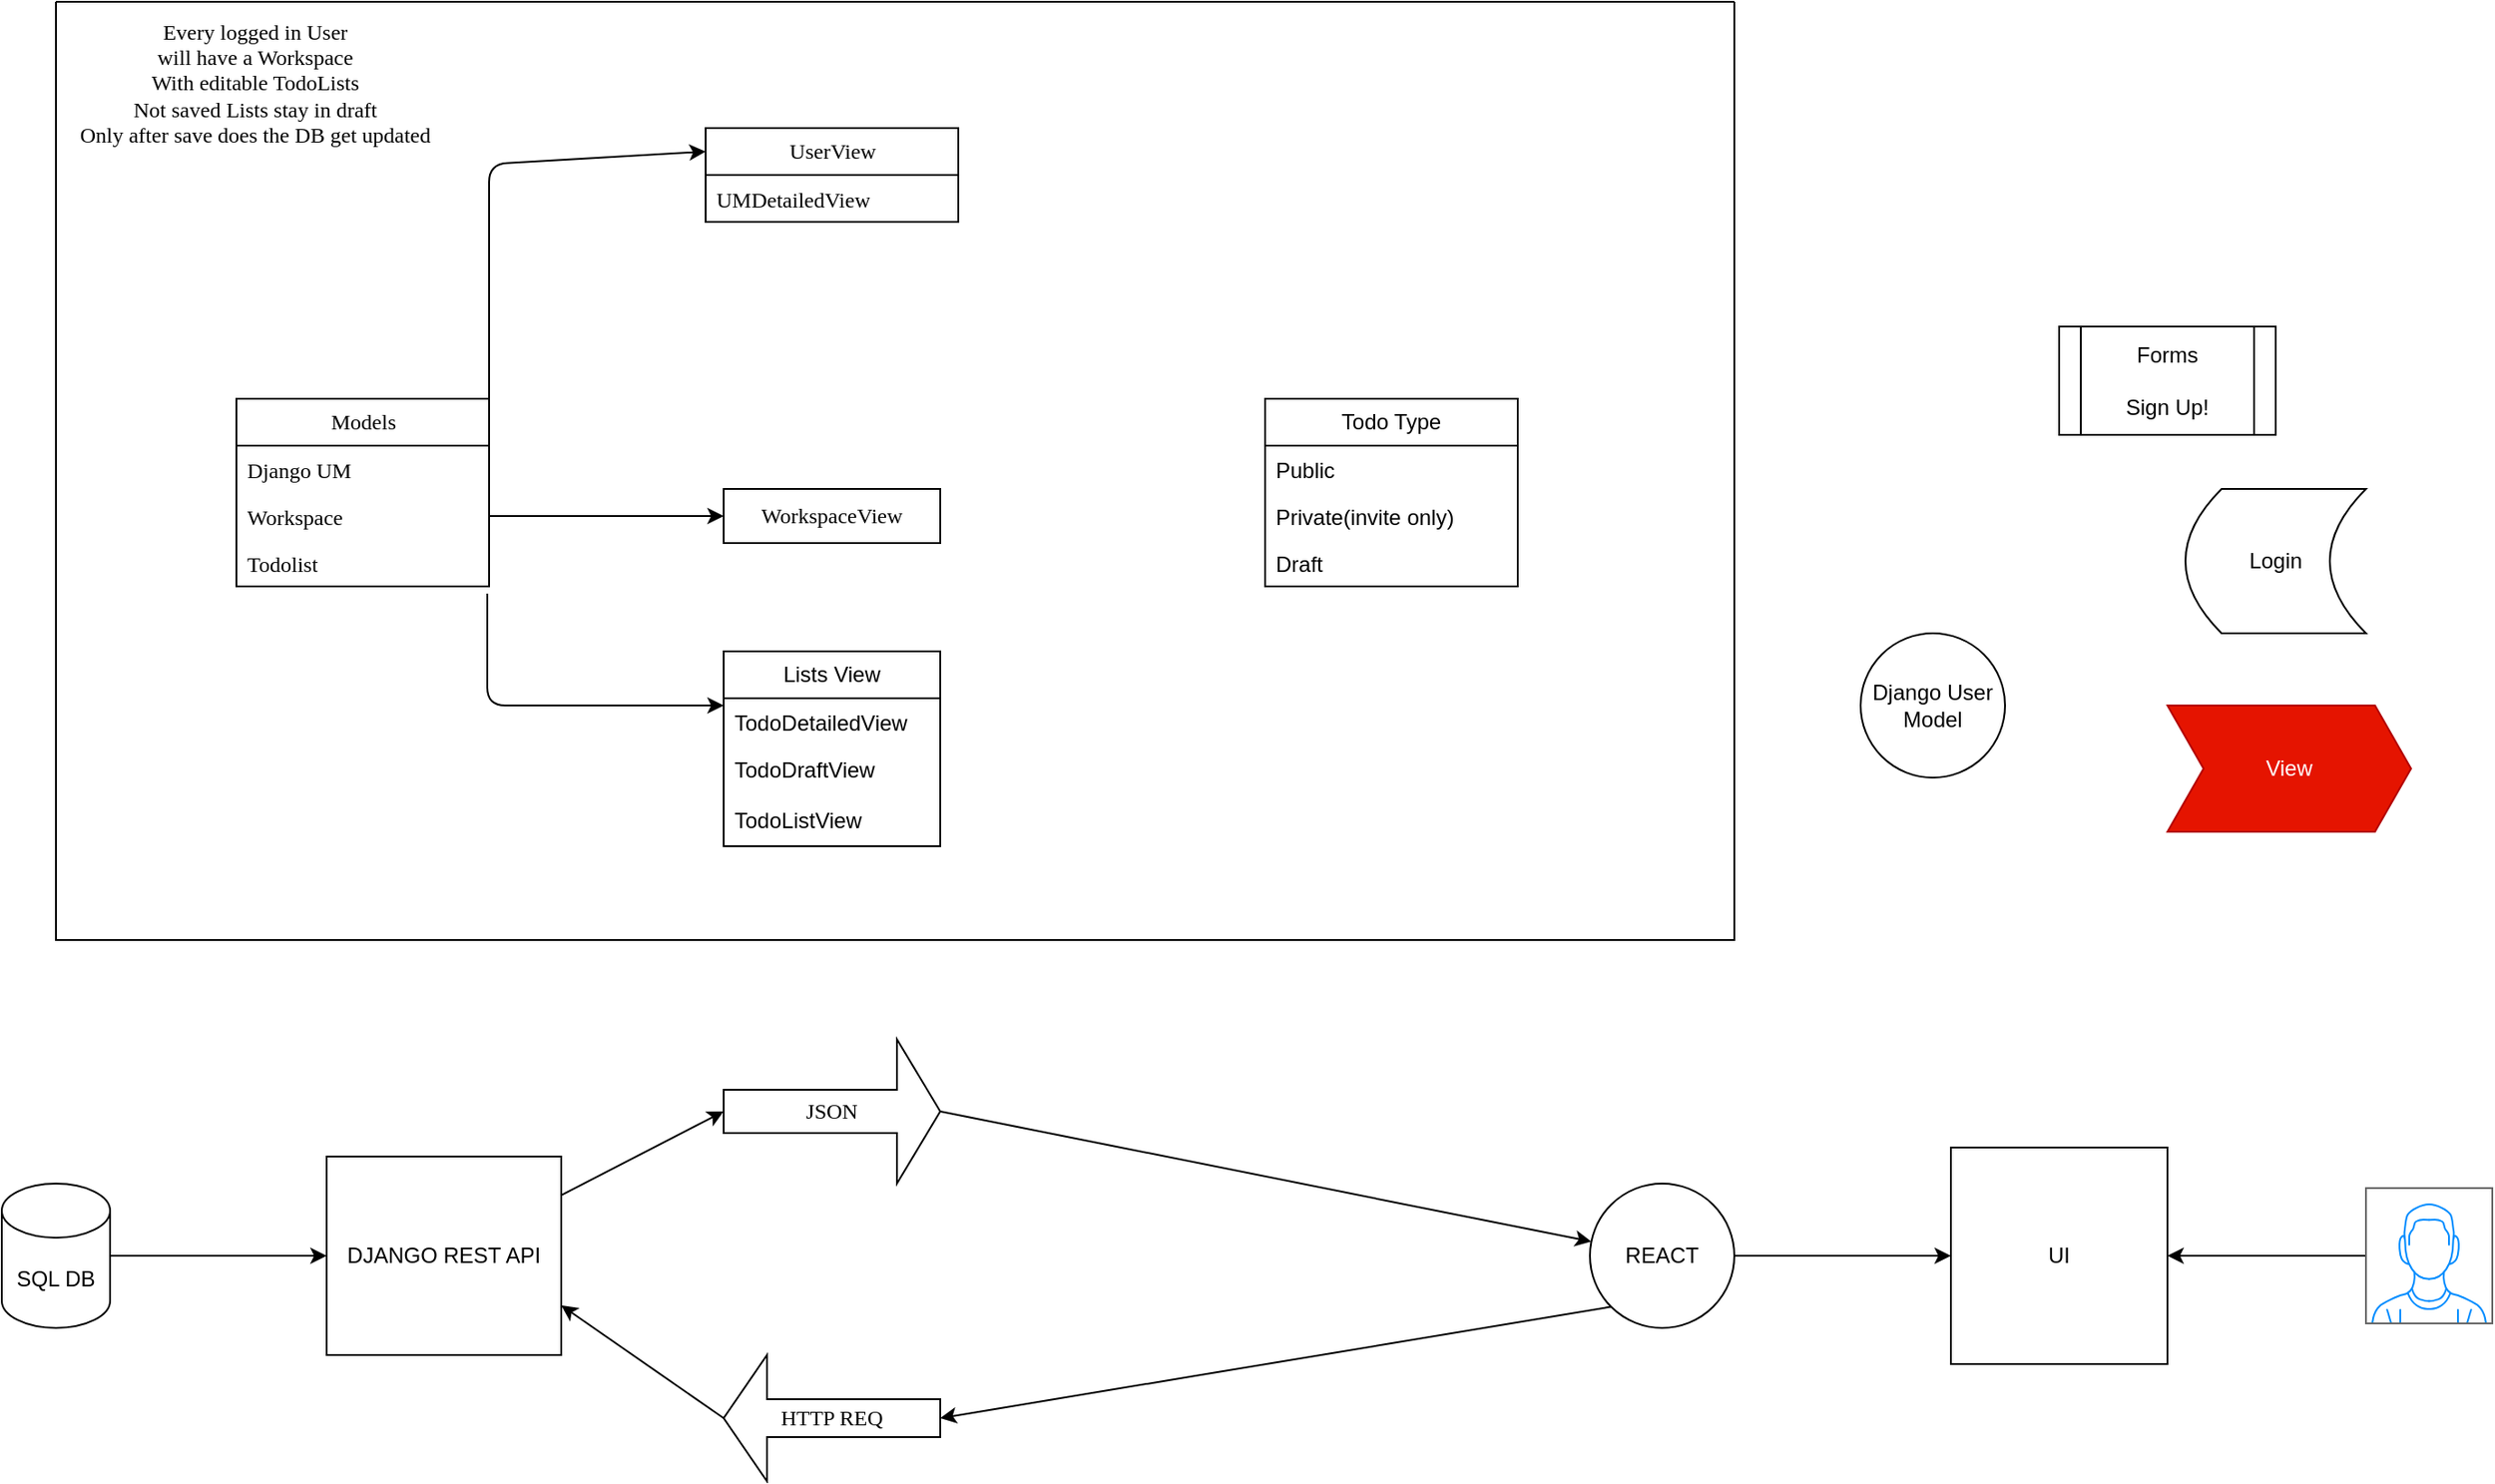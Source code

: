 <mxfile>
    <diagram name="Page-1" id="DZFJjUd3ljoXENZwl3Td">
        <mxGraphModel dx="1786" dy="1291" grid="1" gridSize="10" guides="1" tooltips="1" connect="1" arrows="1" fold="1" page="0" pageScale="1" pageWidth="850" pageHeight="1100" background="none" math="0" shadow="0">
            <root>
                <mxCell id="0"/>
                <mxCell id="1" parent="0"/>
                <mxCell id="9" value="" style="edgeStyle=none;html=1;" edge="1" parent="1" source="VBBlRLAb8-lXqyezA_-O-3" target="8">
                    <mxGeometry relative="1" as="geometry"/>
                </mxCell>
                <mxCell id="VBBlRLAb8-lXqyezA_-O-3" value="SQL DB" style="shape=cylinder3;whiteSpace=wrap;html=1;boundedLbl=1;backgroundOutline=1;size=15;rounded=0;" parent="1" vertex="1">
                    <mxGeometry x="-300" y="435" width="60" height="80" as="geometry"/>
                </mxCell>
                <mxCell id="VBBlRLAb8-lXqyezA_-O-4" value="&lt;div&gt;Django User Model&lt;/div&gt;" style="ellipse;whiteSpace=wrap;html=1;aspect=fixed;rounded=0;" parent="1" vertex="1">
                    <mxGeometry x="730" y="130" width="80" height="80" as="geometry"/>
                </mxCell>
                <mxCell id="VBBlRLAb8-lXqyezA_-O-6" value="View" style="shape=step;perimeter=stepPerimeter;whiteSpace=wrap;html=1;fixedSize=1;size=20;fillColor=#e51400;strokeColor=#B20000;fontColor=#ffffff;rounded=0;" parent="1" vertex="1">
                    <mxGeometry x="900" y="170" width="135" height="70" as="geometry"/>
                </mxCell>
                <mxCell id="VBBlRLAb8-lXqyezA_-O-9" value="&lt;div&gt;UI&lt;/div&gt;" style="whiteSpace=wrap;html=1;aspect=fixed;rounded=0;" parent="1" vertex="1">
                    <mxGeometry x="780" y="415" width="120" height="120" as="geometry"/>
                </mxCell>
                <mxCell id="VBBlRLAb8-lXqyezA_-O-10" value="&lt;div&gt;Forms&lt;/div&gt;&lt;div&gt;&lt;br&gt;&lt;/div&gt;Sign Up!" style="shape=process;whiteSpace=wrap;html=1;backgroundOutline=1;rounded=0;" parent="1" vertex="1">
                    <mxGeometry x="840" y="-40" width="120" height="60" as="geometry"/>
                </mxCell>
                <mxCell id="VBBlRLAb8-lXqyezA_-O-12" value="Login" style="shape=dataStorage;whiteSpace=wrap;html=1;fixedSize=1;rounded=0;" parent="1" vertex="1">
                    <mxGeometry x="910" y="50" width="100" height="80" as="geometry"/>
                </mxCell>
                <mxCell id="VBBlRLAb8-lXqyezA_-O-35" value="Lists View" style="swimlane;fontStyle=0;childLayout=stackLayout;horizontal=1;startSize=26;fillColor=none;horizontalStack=0;resizeParent=1;resizeParentMax=0;resizeLast=0;collapsible=1;marginBottom=0;whiteSpace=wrap;html=1;rounded=0;" parent="1" vertex="1">
                    <mxGeometry x="100" y="140" width="120" height="108" as="geometry"/>
                </mxCell>
                <mxCell id="VBBlRLAb8-lXqyezA_-O-36" value="TodoDetailedView" style="text;strokeColor=none;fillColor=none;align=left;verticalAlign=top;spacingLeft=4;spacingRight=4;overflow=hidden;rotatable=0;points=[[0,0.5],[1,0.5]];portConstraint=eastwest;whiteSpace=wrap;html=1;rounded=0;" parent="VBBlRLAb8-lXqyezA_-O-35" vertex="1">
                    <mxGeometry y="26" width="120" height="26" as="geometry"/>
                </mxCell>
                <mxCell id="VBBlRLAb8-lXqyezA_-O-37" value="TodoDraftView" style="text;strokeColor=none;fillColor=none;align=left;verticalAlign=top;spacingLeft=4;spacingRight=4;overflow=hidden;rotatable=0;points=[[0,0.5],[1,0.5]];portConstraint=eastwest;whiteSpace=wrap;html=1;rounded=0;" parent="VBBlRLAb8-lXqyezA_-O-35" vertex="1">
                    <mxGeometry y="52" width="120" height="28" as="geometry"/>
                </mxCell>
                <mxCell id="43" value="TodoListView" style="text;strokeColor=none;fillColor=none;align=left;verticalAlign=top;spacingLeft=4;spacingRight=4;overflow=hidden;rotatable=0;points=[[0,0.5],[1,0.5]];portConstraint=eastwest;whiteSpace=wrap;html=1;rounded=0;" vertex="1" parent="VBBlRLAb8-lXqyezA_-O-35">
                    <mxGeometry y="80" width="120" height="28" as="geometry"/>
                </mxCell>
                <mxCell id="VBBlRLAb8-lXqyezA_-O-42" value="Todo Type" style="swimlane;fontStyle=0;childLayout=stackLayout;horizontal=1;startSize=26;fillColor=none;horizontalStack=0;resizeParent=1;resizeParentMax=0;resizeLast=0;collapsible=1;marginBottom=0;whiteSpace=wrap;html=1;rounded=0;" parent="1" vertex="1">
                    <mxGeometry x="400" width="140" height="104" as="geometry">
                        <mxRectangle x="400" width="70" height="30" as="alternateBounds"/>
                    </mxGeometry>
                </mxCell>
                <mxCell id="VBBlRLAb8-lXqyezA_-O-43" value="Public" style="text;strokeColor=none;fillColor=none;align=left;verticalAlign=top;spacingLeft=4;spacingRight=4;overflow=hidden;rotatable=0;points=[[0,0.5],[1,0.5]];portConstraint=eastwest;whiteSpace=wrap;html=1;rounded=0;" parent="VBBlRLAb8-lXqyezA_-O-42" vertex="1">
                    <mxGeometry y="26" width="140" height="26" as="geometry"/>
                </mxCell>
                <mxCell id="VBBlRLAb8-lXqyezA_-O-44" value="Private(invite only)" style="text;strokeColor=none;fillColor=none;align=left;verticalAlign=top;spacingLeft=4;spacingRight=4;overflow=hidden;rotatable=0;points=[[0,0.5],[1,0.5]];portConstraint=eastwest;whiteSpace=wrap;html=1;rounded=0;" parent="VBBlRLAb8-lXqyezA_-O-42" vertex="1">
                    <mxGeometry y="52" width="140" height="26" as="geometry"/>
                </mxCell>
                <mxCell id="VBBlRLAb8-lXqyezA_-O-45" value="Draft" style="text;strokeColor=none;fillColor=none;align=left;verticalAlign=top;spacingLeft=4;spacingRight=4;overflow=hidden;rotatable=0;points=[[0,0.5],[1,0.5]];portConstraint=eastwest;whiteSpace=wrap;html=1;rounded=0;" parent="VBBlRLAb8-lXqyezA_-O-42" vertex="1">
                    <mxGeometry y="78" width="140" height="26" as="geometry"/>
                </mxCell>
                <mxCell id="11" value="" style="edgeStyle=none;html=1;entryX=0;entryY=0.5;entryDx=0;entryDy=0;entryPerimeter=0;" edge="1" parent="1" source="8" target="27">
                    <mxGeometry relative="1" as="geometry">
                        <mxPoint x="120" y="395" as="targetPoint"/>
                    </mxGeometry>
                </mxCell>
                <mxCell id="8" value="DJANGO REST API" style="whiteSpace=wrap;html=1;rounded=0;" vertex="1" parent="1">
                    <mxGeometry x="-120" y="420" width="130" height="110" as="geometry"/>
                </mxCell>
                <mxCell id="15" value="" style="edgeStyle=none;html=1;exitX=1;exitY=0.5;exitDx=0;exitDy=0;exitPerimeter=0;" edge="1" parent="1" source="27" target="14">
                    <mxGeometry relative="1" as="geometry">
                        <mxPoint x="210" y="415" as="sourcePoint"/>
                    </mxGeometry>
                </mxCell>
                <mxCell id="16" style="edgeStyle=none;html=1;" edge="1" parent="1" source="14" target="VBBlRLAb8-lXqyezA_-O-9">
                    <mxGeometry relative="1" as="geometry"/>
                </mxCell>
                <mxCell id="25" style="edgeStyle=none;html=1;exitX=0;exitY=1;exitDx=0;exitDy=0;entryX=0;entryY=0.5;entryDx=0;entryDy=0;entryPerimeter=0;fontFamily=Verdana;" edge="1" parent="1" source="14" target="24">
                    <mxGeometry relative="1" as="geometry"/>
                </mxCell>
                <mxCell id="14" value="REACT" style="ellipse;whiteSpace=wrap;html=1;rounded=0;" vertex="1" parent="1">
                    <mxGeometry x="580" y="435" width="80" height="80" as="geometry"/>
                </mxCell>
                <mxCell id="26" style="edgeStyle=none;html=1;exitX=1;exitY=0.5;exitDx=0;exitDy=0;exitPerimeter=0;entryX=1;entryY=0.75;entryDx=0;entryDy=0;fontFamily=Verdana;" edge="1" parent="1" source="24" target="8">
                    <mxGeometry relative="1" as="geometry"/>
                </mxCell>
                <mxCell id="24" value="HTTP REQ" style="shape=singleArrow;direction=west;whiteSpace=wrap;html=1;fontFamily=Verdana;" vertex="1" parent="1">
                    <mxGeometry x="100" y="530" width="120" height="70" as="geometry"/>
                </mxCell>
                <mxCell id="27" value="JSON" style="shape=singleArrow;whiteSpace=wrap;html=1;fontFamily=Verdana;" vertex="1" parent="1">
                    <mxGeometry x="100" y="355" width="120" height="80" as="geometry"/>
                </mxCell>
                <mxCell id="28" value="Models" style="swimlane;fontStyle=0;childLayout=stackLayout;horizontal=1;startSize=26;fillColor=none;horizontalStack=0;resizeParent=1;resizeParentMax=0;resizeLast=0;collapsible=1;marginBottom=0;html=1;fontFamily=Verdana;" vertex="1" parent="1">
                    <mxGeometry x="-170" width="140" height="104" as="geometry"/>
                </mxCell>
                <mxCell id="29" value="Django UM" style="text;strokeColor=none;fillColor=none;align=left;verticalAlign=top;spacingLeft=4;spacingRight=4;overflow=hidden;rotatable=0;points=[[0,0.5],[1,0.5]];portConstraint=eastwest;whiteSpace=wrap;html=1;fontFamily=Verdana;" vertex="1" parent="28">
                    <mxGeometry y="26" width="140" height="26" as="geometry"/>
                </mxCell>
                <mxCell id="30" value="Workspace" style="text;strokeColor=none;fillColor=none;align=left;verticalAlign=top;spacingLeft=4;spacingRight=4;overflow=hidden;rotatable=0;points=[[0,0.5],[1,0.5]];portConstraint=eastwest;whiteSpace=wrap;html=1;fontFamily=Verdana;" vertex="1" parent="28">
                    <mxGeometry y="52" width="140" height="26" as="geometry"/>
                </mxCell>
                <mxCell id="31" value="Todolist" style="text;strokeColor=none;fillColor=none;align=left;verticalAlign=top;spacingLeft=4;spacingRight=4;overflow=hidden;rotatable=0;points=[[0,0.5],[1,0.5]];portConstraint=eastwest;whiteSpace=wrap;html=1;fontFamily=Verdana;" vertex="1" parent="28">
                    <mxGeometry y="78" width="140" height="26" as="geometry"/>
                </mxCell>
                <mxCell id="32" style="edgeStyle=none;html=1;fontFamily=Verdana;exitX=0.993;exitY=1.154;exitDx=0;exitDy=0;exitPerimeter=0;" edge="1" parent="1" source="31">
                    <mxGeometry relative="1" as="geometry">
                        <mxPoint x="100" y="170" as="targetPoint"/>
                        <Array as="points">
                            <mxPoint x="-31" y="170"/>
                            <mxPoint x="10" y="170"/>
                        </Array>
                    </mxGeometry>
                </mxCell>
                <mxCell id="37" value="WorkspaceView" style="whiteSpace=wrap;html=1;fontFamily=Verdana;" vertex="1" parent="1">
                    <mxGeometry x="100" y="50" width="120" height="30" as="geometry"/>
                </mxCell>
                <mxCell id="38" style="edgeStyle=none;html=1;exitX=1;exitY=0.5;exitDx=0;exitDy=0;fontFamily=Verdana;" edge="1" parent="1" source="30" target="37">
                    <mxGeometry relative="1" as="geometry"/>
                </mxCell>
                <mxCell id="39" value="UserView" style="swimlane;fontStyle=0;childLayout=stackLayout;horizontal=1;startSize=26;fillColor=none;horizontalStack=0;resizeParent=1;resizeParentMax=0;resizeLast=0;collapsible=1;marginBottom=0;html=1;fontFamily=Verdana;" vertex="1" parent="1">
                    <mxGeometry x="90" y="-150" width="140" height="52" as="geometry"/>
                </mxCell>
                <mxCell id="40" value="UMDetailedView" style="text;strokeColor=none;fillColor=none;align=left;verticalAlign=top;spacingLeft=4;spacingRight=4;overflow=hidden;rotatable=0;points=[[0,0.5],[1,0.5]];portConstraint=eastwest;whiteSpace=wrap;html=1;fontFamily=Verdana;" vertex="1" parent="39">
                    <mxGeometry y="26" width="140" height="26" as="geometry"/>
                </mxCell>
                <mxCell id="44" style="edgeStyle=none;html=1;exitX=1;exitY=0.5;exitDx=0;exitDy=0;entryX=0;entryY=0.25;entryDx=0;entryDy=0;fontFamily=Verdana;" edge="1" parent="1" source="29" target="39">
                    <mxGeometry relative="1" as="geometry">
                        <Array as="points">
                            <mxPoint x="-30" y="-130"/>
                        </Array>
                    </mxGeometry>
                </mxCell>
                <mxCell id="46" value="" style="swimlane;startSize=0;fontFamily=Verdana;" vertex="1" parent="1">
                    <mxGeometry x="-270" y="-220" width="930" height="520" as="geometry"/>
                </mxCell>
                <mxCell id="45" value="Every logged in User &lt;br&gt;will have a Workspace&lt;br&gt;With editable TodoLists&lt;br&gt;Not saved Lists stay in draft&lt;br&gt;Only after save does the DB get updated&lt;br&gt;" style="text;html=1;align=center;verticalAlign=middle;resizable=0;points=[];autosize=1;strokeColor=none;fillColor=none;fontFamily=Verdana;" vertex="1" parent="46">
                    <mxGeometry width="220" height="90" as="geometry"/>
                </mxCell>
                <mxCell id="48" style="edgeStyle=none;html=1;entryX=1;entryY=0.5;entryDx=0;entryDy=0;fontFamily=Verdana;" edge="1" parent="1" source="47" target="VBBlRLAb8-lXqyezA_-O-9">
                    <mxGeometry relative="1" as="geometry"/>
                </mxCell>
                <mxCell id="47" value="" style="verticalLabelPosition=bottom;shadow=0;dashed=0;align=center;html=1;verticalAlign=top;strokeWidth=1;shape=mxgraph.mockup.containers.userMale;strokeColor=#666666;strokeColor2=#008cff;fontFamily=Verdana;" vertex="1" parent="1">
                    <mxGeometry x="1010" y="437.5" width="70" height="75" as="geometry"/>
                </mxCell>
            </root>
        </mxGraphModel>
    </diagram>
</mxfile>